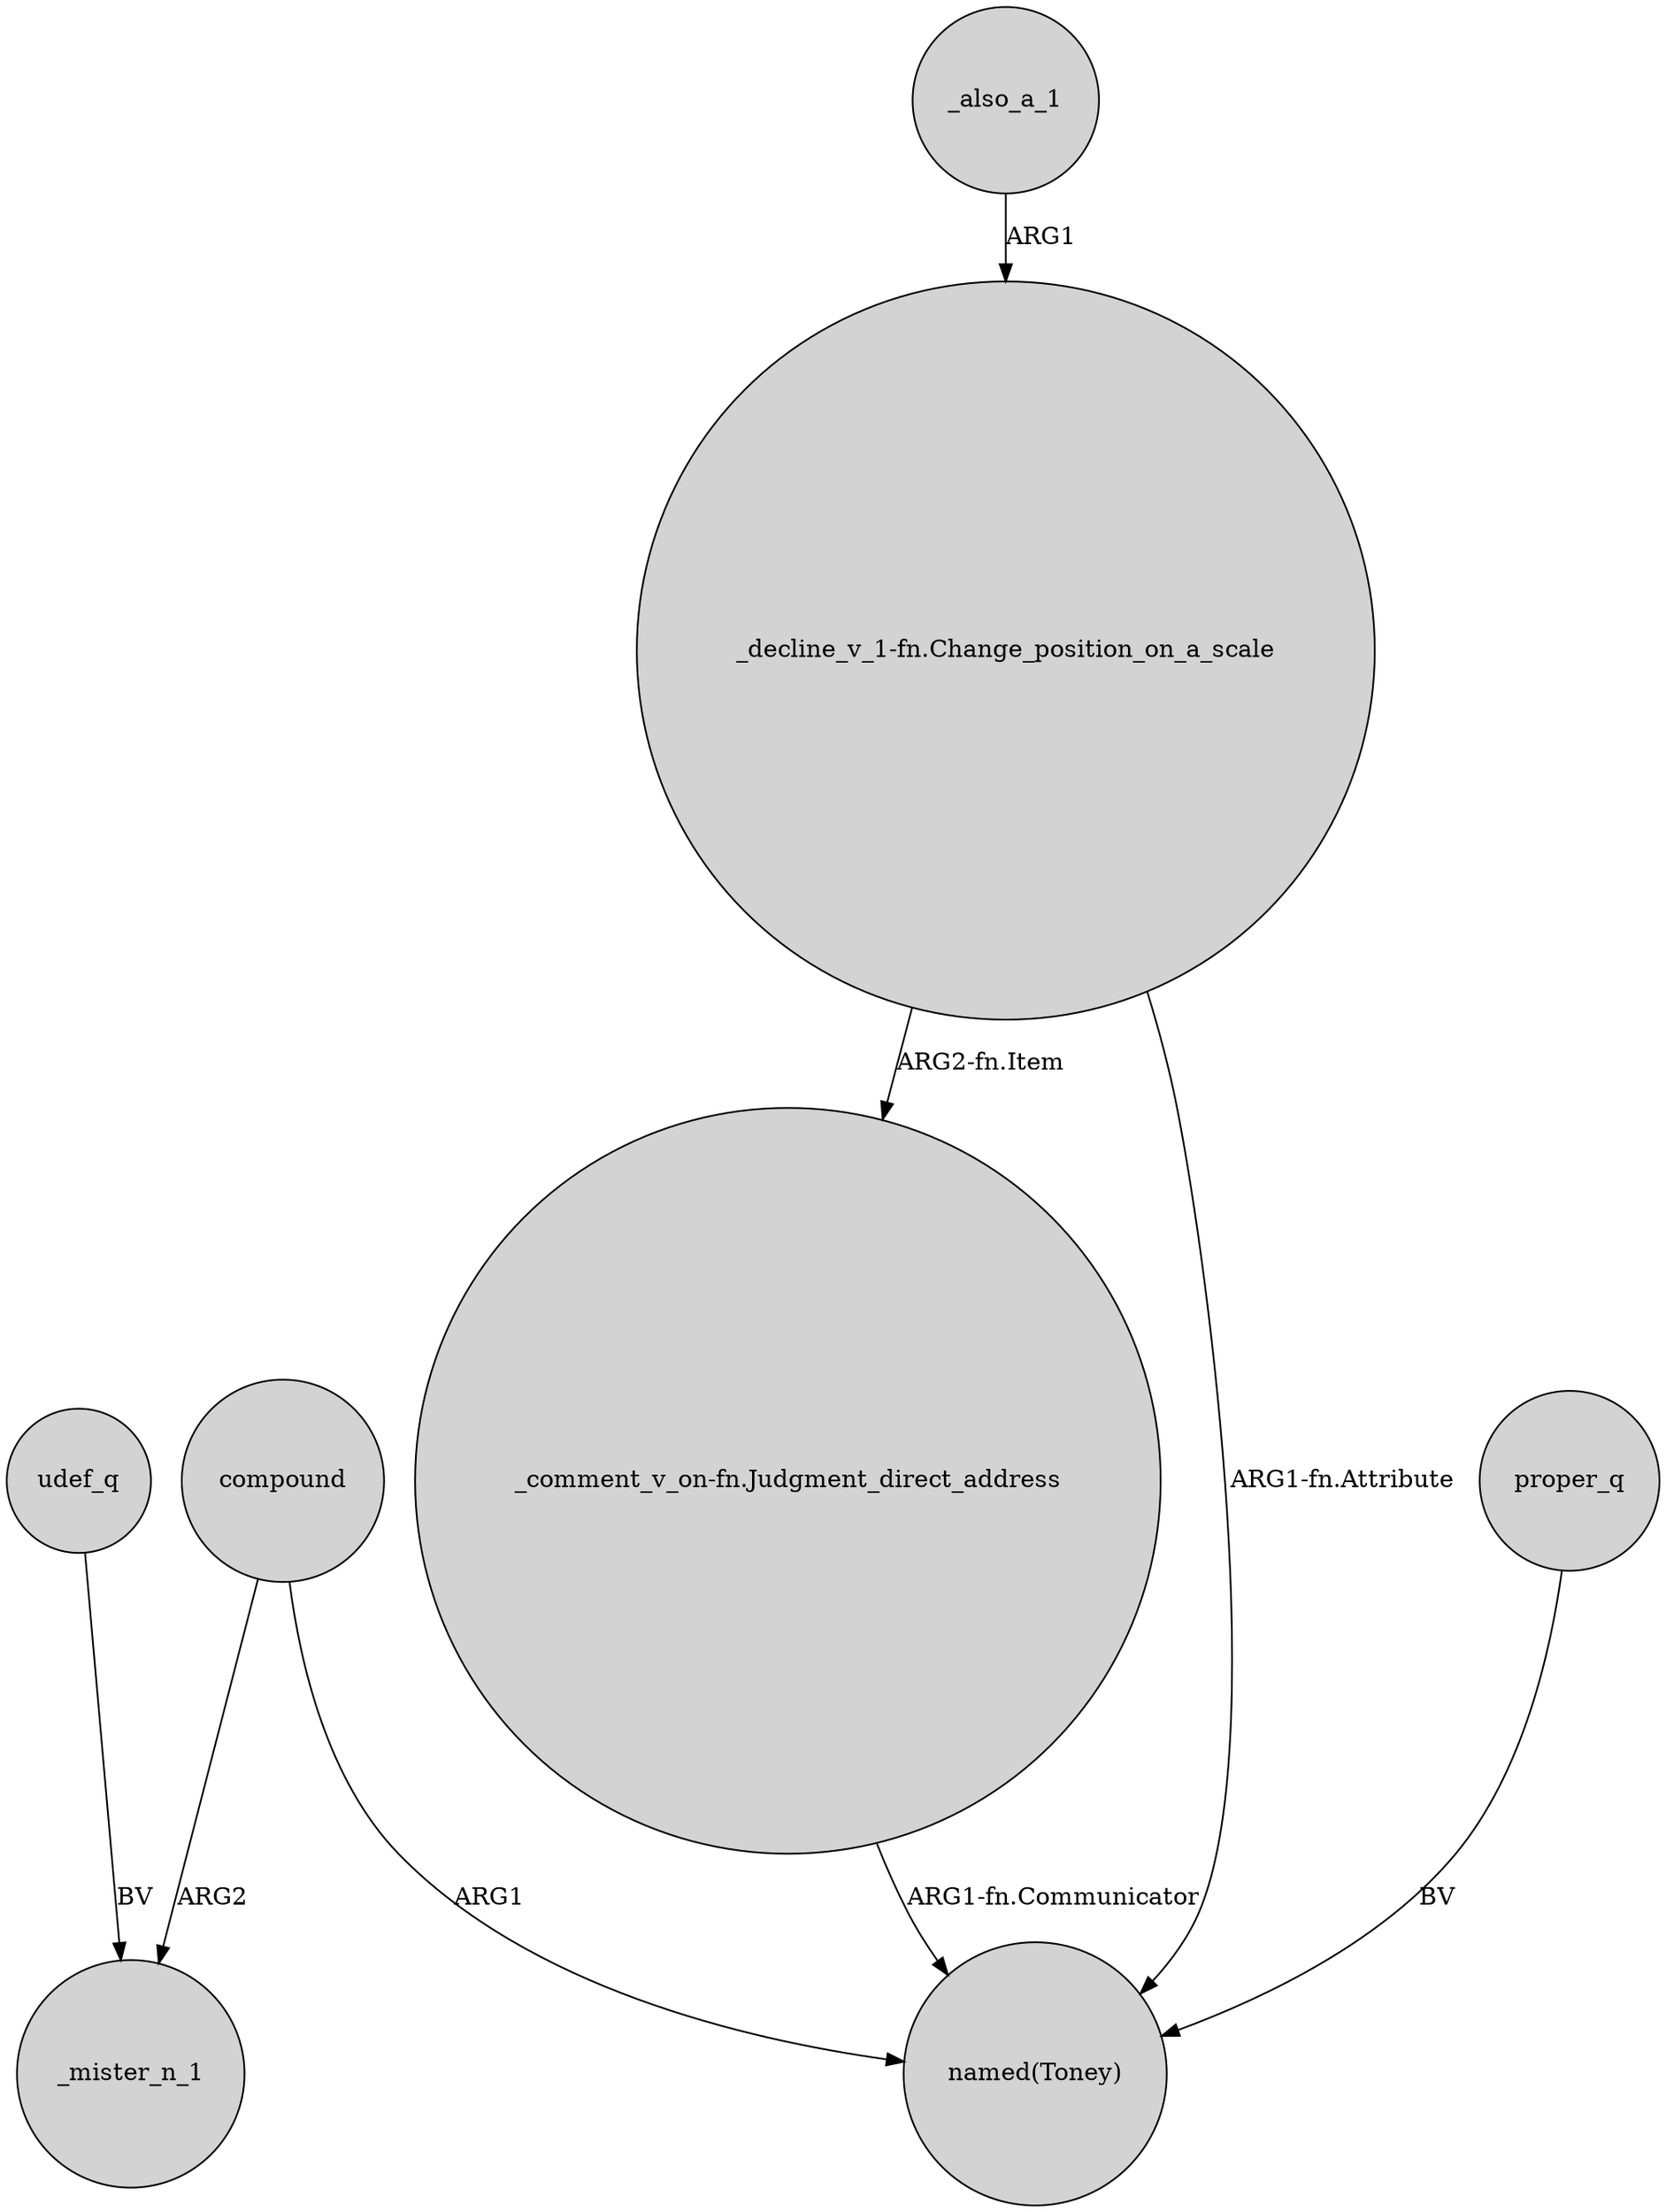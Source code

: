 digraph {
	node [shape=circle style=filled]
	"_decline_v_1-fn.Change_position_on_a_scale" -> "_comment_v_on-fn.Judgment_direct_address" [label="ARG2-fn.Item"]
	"_decline_v_1-fn.Change_position_on_a_scale" -> "named(Toney)" [label="ARG1-fn.Attribute"]
	compound -> "named(Toney)" [label=ARG1]
	compound -> _mister_n_1 [label=ARG2]
	udef_q -> _mister_n_1 [label=BV]
	_also_a_1 -> "_decline_v_1-fn.Change_position_on_a_scale" [label=ARG1]
	proper_q -> "named(Toney)" [label=BV]
	"_comment_v_on-fn.Judgment_direct_address" -> "named(Toney)" [label="ARG1-fn.Communicator"]
}
